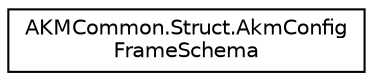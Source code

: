 digraph "Graphical Class Hierarchy"
{
 // LATEX_PDF_SIZE
  edge [fontname="Helvetica",fontsize="10",labelfontname="Helvetica",labelfontsize="10"];
  node [fontname="Helvetica",fontsize="10",shape=record];
  rankdir="LR";
  Node0 [label="AKMCommon.Struct.AkmConfig\lFrameSchema",height=0.2,width=0.4,color="black", fillcolor="white", style="filled",URL="$class_a_k_m_common_1_1_struct_1_1_akm_config_frame_schema.html",tooltip="AKM Frame schema definition regarding lengths and starting indexes of each required part"];
}
